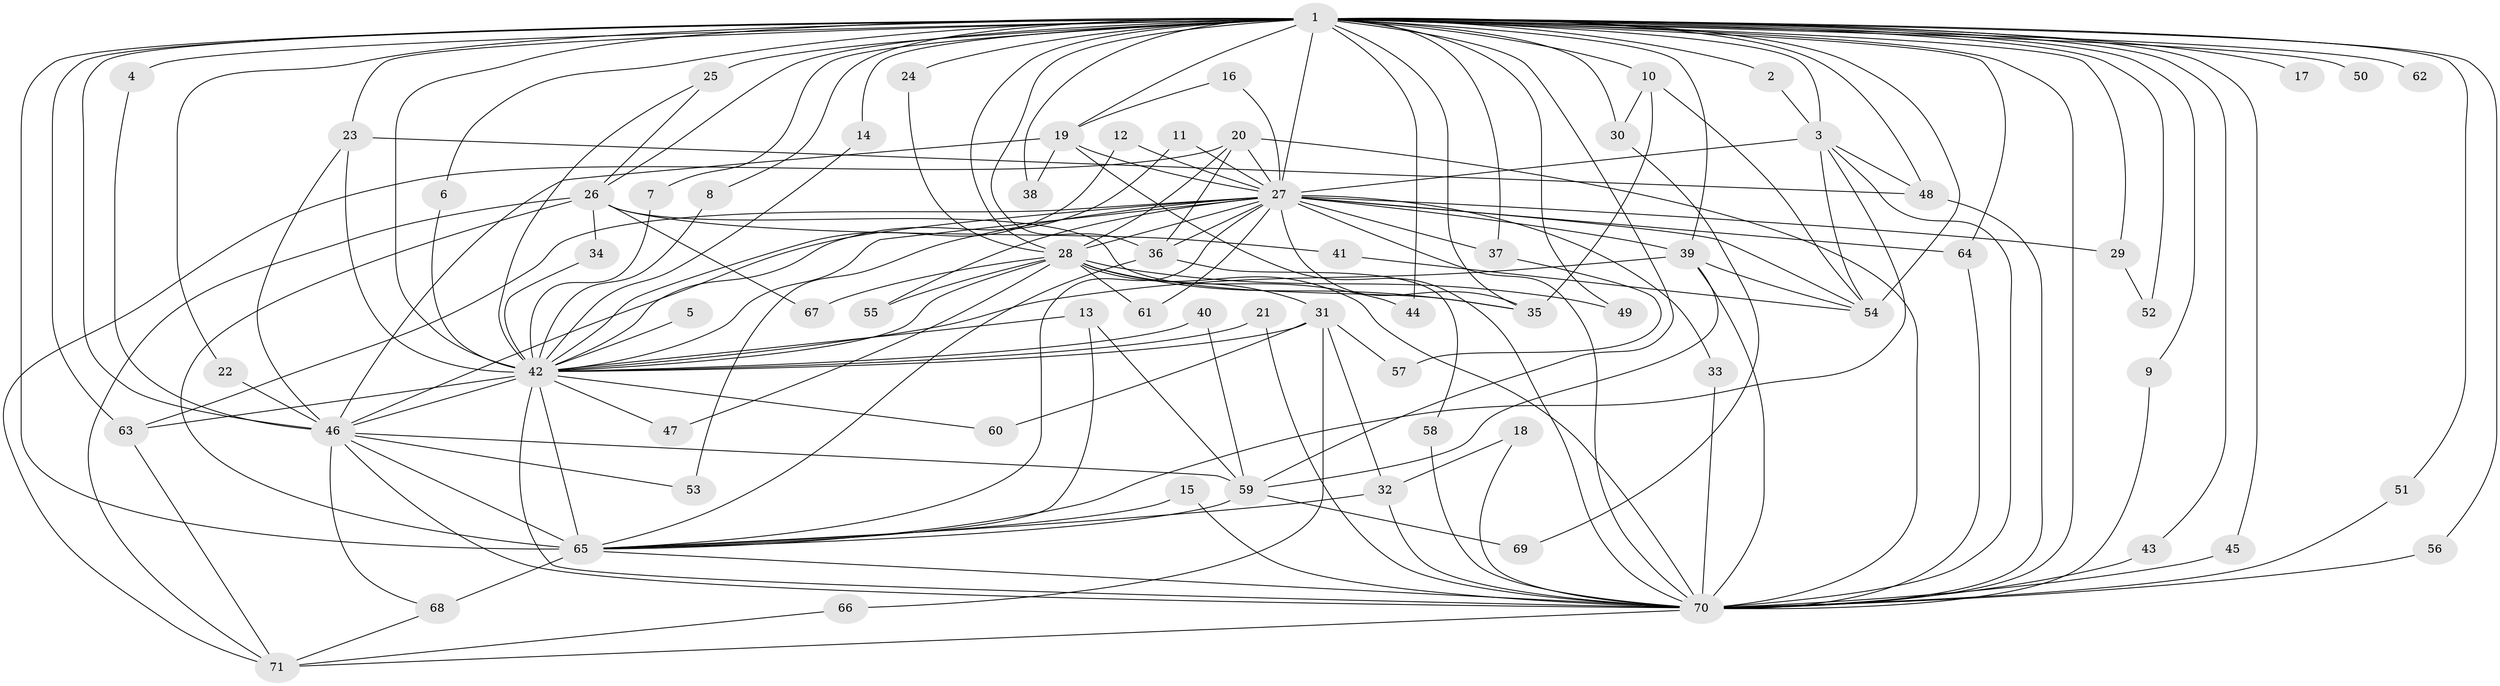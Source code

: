 // original degree distribution, {19: 0.007042253521126761, 21: 0.007042253521126761, 30: 0.007042253521126761, 15: 0.007042253521126761, 33: 0.007042253521126761, 18: 0.007042253521126761, 29: 0.007042253521126761, 12: 0.007042253521126761, 38: 0.007042253521126761, 25: 0.007042253521126761, 6: 0.028169014084507043, 3: 0.18309859154929578, 4: 0.1056338028169014, 5: 0.07042253521126761, 9: 0.007042253521126761, 2: 0.528169014084507, 7: 0.007042253521126761}
// Generated by graph-tools (version 1.1) at 2025/49/03/09/25 03:49:33]
// undirected, 71 vertices, 170 edges
graph export_dot {
graph [start="1"]
  node [color=gray90,style=filled];
  1;
  2;
  3;
  4;
  5;
  6;
  7;
  8;
  9;
  10;
  11;
  12;
  13;
  14;
  15;
  16;
  17;
  18;
  19;
  20;
  21;
  22;
  23;
  24;
  25;
  26;
  27;
  28;
  29;
  30;
  31;
  32;
  33;
  34;
  35;
  36;
  37;
  38;
  39;
  40;
  41;
  42;
  43;
  44;
  45;
  46;
  47;
  48;
  49;
  50;
  51;
  52;
  53;
  54;
  55;
  56;
  57;
  58;
  59;
  60;
  61;
  62;
  63;
  64;
  65;
  66;
  67;
  68;
  69;
  70;
  71;
  1 -- 2 [weight=1.0];
  1 -- 3 [weight=1.0];
  1 -- 4 [weight=2.0];
  1 -- 6 [weight=1.0];
  1 -- 7 [weight=1.0];
  1 -- 8 [weight=1.0];
  1 -- 9 [weight=1.0];
  1 -- 10 [weight=2.0];
  1 -- 14 [weight=1.0];
  1 -- 17 [weight=2.0];
  1 -- 19 [weight=1.0];
  1 -- 22 [weight=1.0];
  1 -- 23 [weight=2.0];
  1 -- 24 [weight=2.0];
  1 -- 25 [weight=3.0];
  1 -- 26 [weight=1.0];
  1 -- 27 [weight=5.0];
  1 -- 28 [weight=1.0];
  1 -- 29 [weight=1.0];
  1 -- 30 [weight=4.0];
  1 -- 35 [weight=1.0];
  1 -- 36 [weight=1.0];
  1 -- 37 [weight=2.0];
  1 -- 38 [weight=1.0];
  1 -- 39 [weight=1.0];
  1 -- 42 [weight=8.0];
  1 -- 43 [weight=1.0];
  1 -- 44 [weight=1.0];
  1 -- 45 [weight=1.0];
  1 -- 46 [weight=4.0];
  1 -- 48 [weight=1.0];
  1 -- 49 [weight=1.0];
  1 -- 50 [weight=2.0];
  1 -- 51 [weight=1.0];
  1 -- 52 [weight=3.0];
  1 -- 54 [weight=2.0];
  1 -- 56 [weight=1.0];
  1 -- 59 [weight=2.0];
  1 -- 62 [weight=1.0];
  1 -- 63 [weight=2.0];
  1 -- 64 [weight=1.0];
  1 -- 65 [weight=6.0];
  1 -- 70 [weight=4.0];
  2 -- 3 [weight=1.0];
  3 -- 27 [weight=1.0];
  3 -- 48 [weight=1.0];
  3 -- 54 [weight=1.0];
  3 -- 65 [weight=1.0];
  3 -- 70 [weight=1.0];
  4 -- 46 [weight=1.0];
  5 -- 42 [weight=1.0];
  6 -- 42 [weight=1.0];
  7 -- 42 [weight=1.0];
  8 -- 42 [weight=1.0];
  9 -- 70 [weight=1.0];
  10 -- 30 [weight=1.0];
  10 -- 35 [weight=1.0];
  10 -- 54 [weight=1.0];
  11 -- 27 [weight=1.0];
  11 -- 42 [weight=1.0];
  12 -- 27 [weight=1.0];
  12 -- 42 [weight=1.0];
  13 -- 42 [weight=1.0];
  13 -- 59 [weight=1.0];
  13 -- 65 [weight=1.0];
  14 -- 42 [weight=1.0];
  15 -- 65 [weight=1.0];
  15 -- 70 [weight=1.0];
  16 -- 19 [weight=1.0];
  16 -- 27 [weight=1.0];
  18 -- 32 [weight=1.0];
  18 -- 70 [weight=1.0];
  19 -- 27 [weight=1.0];
  19 -- 38 [weight=1.0];
  19 -- 46 [weight=1.0];
  19 -- 70 [weight=1.0];
  20 -- 27 [weight=1.0];
  20 -- 28 [weight=1.0];
  20 -- 36 [weight=1.0];
  20 -- 70 [weight=1.0];
  20 -- 71 [weight=1.0];
  21 -- 42 [weight=1.0];
  21 -- 70 [weight=1.0];
  22 -- 46 [weight=1.0];
  23 -- 42 [weight=1.0];
  23 -- 46 [weight=1.0];
  23 -- 48 [weight=2.0];
  24 -- 28 [weight=1.0];
  25 -- 26 [weight=1.0];
  25 -- 42 [weight=1.0];
  26 -- 34 [weight=1.0];
  26 -- 35 [weight=1.0];
  26 -- 41 [weight=1.0];
  26 -- 65 [weight=2.0];
  26 -- 67 [weight=1.0];
  26 -- 71 [weight=1.0];
  27 -- 28 [weight=1.0];
  27 -- 29 [weight=1.0];
  27 -- 33 [weight=1.0];
  27 -- 35 [weight=1.0];
  27 -- 36 [weight=1.0];
  27 -- 37 [weight=1.0];
  27 -- 39 [weight=1.0];
  27 -- 42 [weight=2.0];
  27 -- 46 [weight=1.0];
  27 -- 53 [weight=1.0];
  27 -- 54 [weight=1.0];
  27 -- 55 [weight=1.0];
  27 -- 61 [weight=1.0];
  27 -- 63 [weight=2.0];
  27 -- 64 [weight=1.0];
  27 -- 65 [weight=1.0];
  27 -- 70 [weight=1.0];
  28 -- 31 [weight=1.0];
  28 -- 35 [weight=1.0];
  28 -- 42 [weight=1.0];
  28 -- 44 [weight=1.0];
  28 -- 47 [weight=1.0];
  28 -- 49 [weight=1.0];
  28 -- 55 [weight=1.0];
  28 -- 61 [weight=1.0];
  28 -- 67 [weight=1.0];
  28 -- 70 [weight=2.0];
  29 -- 52 [weight=1.0];
  30 -- 69 [weight=1.0];
  31 -- 32 [weight=1.0];
  31 -- 42 [weight=3.0];
  31 -- 57 [weight=1.0];
  31 -- 60 [weight=1.0];
  31 -- 66 [weight=1.0];
  32 -- 65 [weight=2.0];
  32 -- 70 [weight=1.0];
  33 -- 70 [weight=1.0];
  34 -- 42 [weight=1.0];
  36 -- 58 [weight=1.0];
  36 -- 65 [weight=1.0];
  37 -- 57 [weight=1.0];
  39 -- 42 [weight=1.0];
  39 -- 54 [weight=1.0];
  39 -- 59 [weight=1.0];
  39 -- 70 [weight=1.0];
  40 -- 42 [weight=1.0];
  40 -- 59 [weight=1.0];
  41 -- 54 [weight=1.0];
  42 -- 46 [weight=3.0];
  42 -- 47 [weight=1.0];
  42 -- 60 [weight=1.0];
  42 -- 63 [weight=1.0];
  42 -- 65 [weight=2.0];
  42 -- 70 [weight=3.0];
  43 -- 70 [weight=2.0];
  45 -- 70 [weight=1.0];
  46 -- 53 [weight=1.0];
  46 -- 59 [weight=1.0];
  46 -- 65 [weight=2.0];
  46 -- 68 [weight=1.0];
  46 -- 70 [weight=1.0];
  48 -- 70 [weight=1.0];
  51 -- 70 [weight=1.0];
  56 -- 70 [weight=1.0];
  58 -- 70 [weight=1.0];
  59 -- 65 [weight=1.0];
  59 -- 69 [weight=1.0];
  63 -- 71 [weight=1.0];
  64 -- 70 [weight=1.0];
  65 -- 68 [weight=2.0];
  65 -- 70 [weight=1.0];
  66 -- 71 [weight=1.0];
  68 -- 71 [weight=1.0];
  70 -- 71 [weight=1.0];
}
